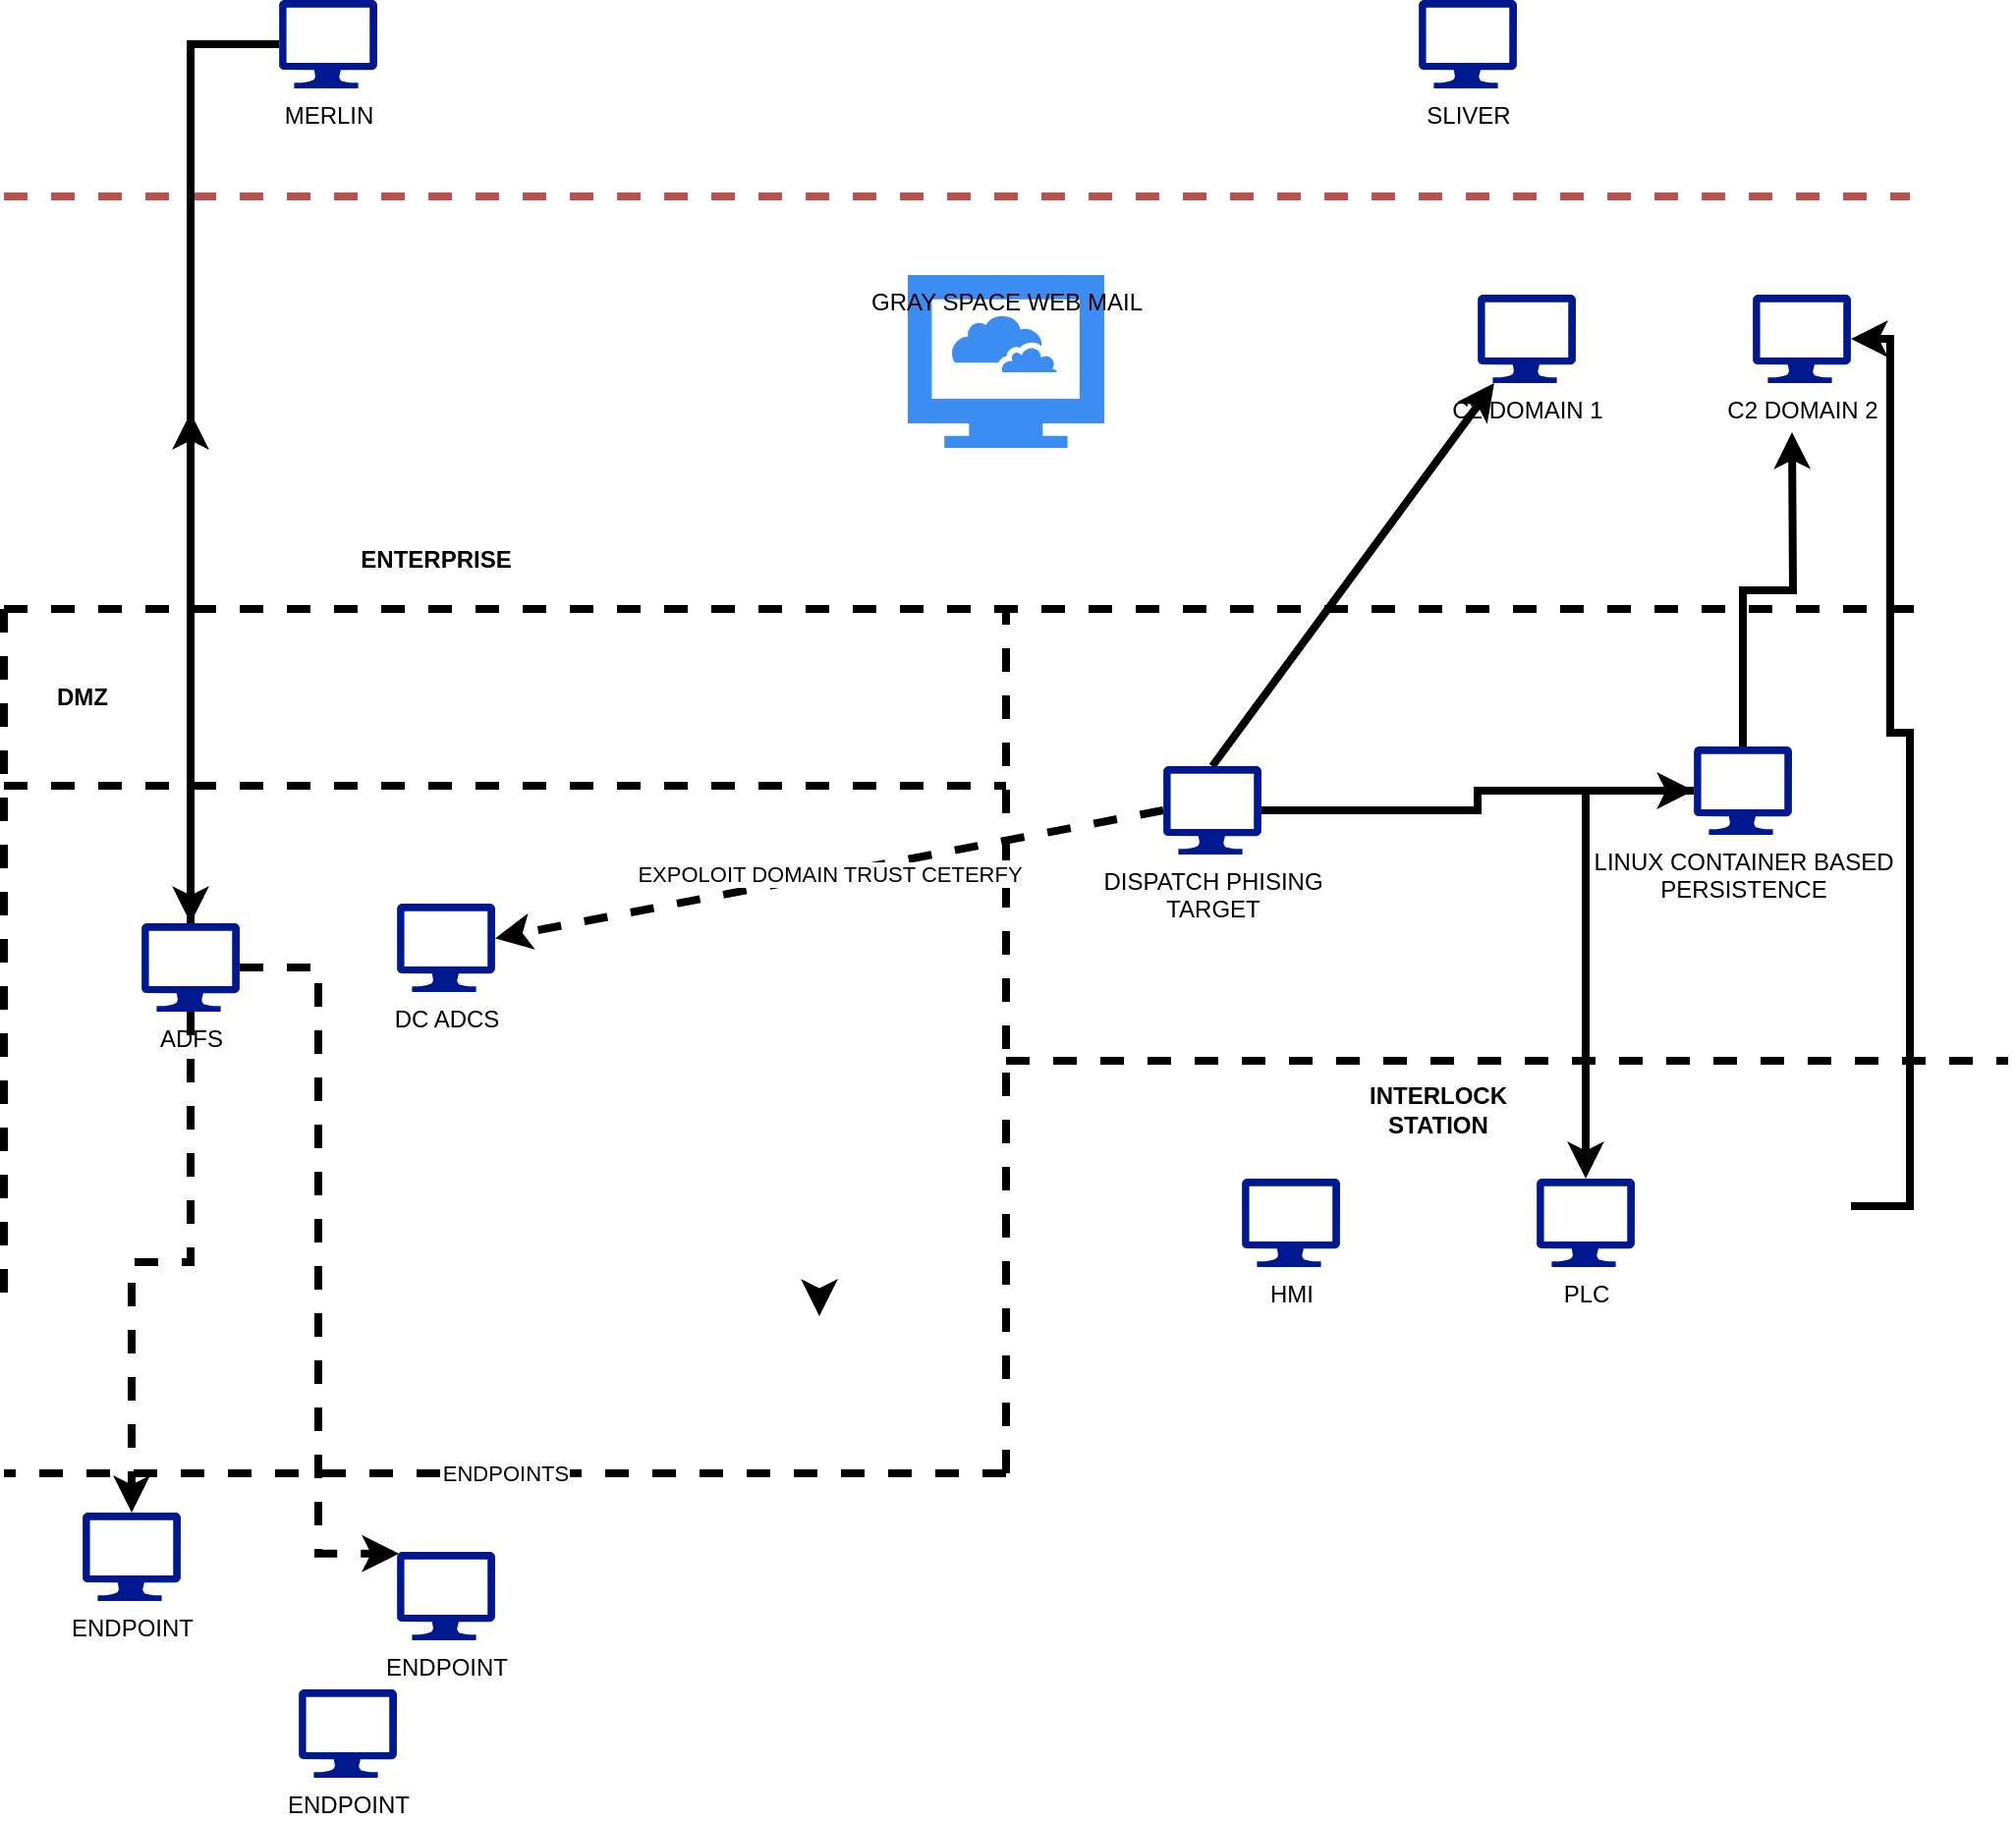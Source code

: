 <mxfile version="20.8.11" type="github">
  <diagram name="Page-1" id="UdlfBJyR1VTSdbhRnwJ-">
    <mxGraphModel dx="1199" dy="704" grid="1" gridSize="10" guides="1" tooltips="1" connect="1" arrows="1" fold="1" page="1" pageScale="1" pageWidth="850" pageHeight="1100" math="0" shadow="0">
      <root>
        <mxCell id="0" />
        <mxCell id="1" parent="0" />
        <mxCell id="szzySkWQcDjhTzOvAHTr-1" value="" style="endArrow=none;dashed=1;html=1;rounded=0;strokeWidth=4;" edge="1" parent="1">
          <mxGeometry width="50" height="50" relative="1" as="geometry">
            <mxPoint x="50" y="330" as="sourcePoint" />
            <mxPoint x="1030" y="330" as="targetPoint" />
          </mxGeometry>
        </mxCell>
        <mxCell id="szzySkWQcDjhTzOvAHTr-2" value="" style="endArrow=none;dashed=1;html=1;rounded=0;strokeWidth=4;" edge="1" parent="1">
          <mxGeometry width="50" height="50" relative="1" as="geometry">
            <mxPoint x="50" y="420" as="sourcePoint" />
            <mxPoint x="560" y="420" as="targetPoint" />
          </mxGeometry>
        </mxCell>
        <mxCell id="szzySkWQcDjhTzOvAHTr-3" value="" style="endArrow=none;dashed=1;html=1;rounded=0;strokeWidth=4;" edge="1" parent="1">
          <mxGeometry width="50" height="50" relative="1" as="geometry">
            <mxPoint x="560" y="770" as="sourcePoint" />
            <mxPoint x="560" y="330" as="targetPoint" />
          </mxGeometry>
        </mxCell>
        <mxCell id="szzySkWQcDjhTzOvAHTr-4" value="" style="endArrow=none;dashed=1;html=1;rounded=0;strokeWidth=4;" edge="1" parent="1">
          <mxGeometry width="50" height="50" relative="1" as="geometry">
            <mxPoint x="50" y="330" as="sourcePoint" />
            <mxPoint x="50" y="680" as="targetPoint" />
          </mxGeometry>
        </mxCell>
        <mxCell id="szzySkWQcDjhTzOvAHTr-6" value="" style="endArrow=none;dashed=1;html=1;rounded=0;strokeWidth=4;" edge="1" parent="1">
          <mxGeometry width="50" height="50" relative="1" as="geometry">
            <mxPoint x="560" y="560" as="sourcePoint" />
            <mxPoint x="1070" y="560" as="targetPoint" />
          </mxGeometry>
        </mxCell>
        <mxCell id="szzySkWQcDjhTzOvAHTr-7" value="&lt;b&gt;INTERLOCK STATION&lt;/b&gt;" style="text;html=1;strokeColor=none;fillColor=none;align=center;verticalAlign=middle;whiteSpace=wrap;rounded=0;" vertex="1" parent="1">
          <mxGeometry x="750" y="570" width="60" height="30" as="geometry" />
        </mxCell>
        <mxCell id="szzySkWQcDjhTzOvAHTr-8" value="&lt;b&gt;ENTERPRISE&lt;/b&gt;" style="text;html=1;strokeColor=none;fillColor=none;align=center;verticalAlign=middle;whiteSpace=wrap;rounded=0;" vertex="1" parent="1">
          <mxGeometry x="240" y="290" width="60" height="30" as="geometry" />
        </mxCell>
        <mxCell id="szzySkWQcDjhTzOvAHTr-9" value="&lt;b&gt;DMZ&lt;/b&gt;" style="text;html=1;strokeColor=none;fillColor=none;align=center;verticalAlign=middle;whiteSpace=wrap;rounded=0;" vertex="1" parent="1">
          <mxGeometry x="60" y="360" width="60" height="30" as="geometry" />
        </mxCell>
        <mxCell id="szzySkWQcDjhTzOvAHTr-10" value="" style="endArrow=none;dashed=1;html=1;rounded=0;strokeWidth=4;fillColor=#f8cecc;strokeColor=#b85450;" edge="1" parent="1">
          <mxGeometry width="50" height="50" relative="1" as="geometry">
            <mxPoint x="50" y="120" as="sourcePoint" />
            <mxPoint x="1020" y="120" as="targetPoint" />
          </mxGeometry>
        </mxCell>
        <mxCell id="szzySkWQcDjhTzOvAHTr-12" value="SLIVER" style="sketch=0;aspect=fixed;pointerEvents=1;shadow=0;dashed=0;html=1;strokeColor=none;labelPosition=center;verticalLabelPosition=bottom;verticalAlign=top;align=center;fillColor=#00188D;shape=mxgraph.azure.computer" vertex="1" parent="1">
          <mxGeometry x="770" y="20" width="50" height="45" as="geometry" />
        </mxCell>
        <mxCell id="szzySkWQcDjhTzOvAHTr-13" value="GRAY SPACE WEB MAIL&lt;br&gt;" style="sketch=0;html=1;aspect=fixed;strokeColor=none;shadow=0;align=center;verticalAlign=top;fillColor=#3B8DF1;shape=mxgraph.gcp2.cloud_computer" vertex="1" parent="1">
          <mxGeometry x="510" y="160" width="100" height="88" as="geometry" />
        </mxCell>
        <mxCell id="szzySkWQcDjhTzOvAHTr-14" value="C2 DOMAIN 1&lt;br&gt;" style="sketch=0;aspect=fixed;pointerEvents=1;shadow=0;dashed=0;html=1;strokeColor=none;labelPosition=center;verticalLabelPosition=bottom;verticalAlign=top;align=center;fillColor=#00188D;shape=mxgraph.azure.computer" vertex="1" parent="1">
          <mxGeometry x="800" y="170" width="50" height="45" as="geometry" />
        </mxCell>
        <mxCell id="szzySkWQcDjhTzOvAHTr-39" style="edgeStyle=orthogonalEdgeStyle;rounded=0;orthogonalLoop=1;jettySize=auto;html=1;entryX=0.5;entryY=0;entryDx=0;entryDy=0;entryPerimeter=0;strokeWidth=4;" edge="1" parent="1" source="szzySkWQcDjhTzOvAHTr-16" target="szzySkWQcDjhTzOvAHTr-22">
          <mxGeometry relative="1" as="geometry" />
        </mxCell>
        <mxCell id="szzySkWQcDjhTzOvAHTr-16" value="MERLIN" style="sketch=0;aspect=fixed;pointerEvents=1;shadow=0;dashed=0;html=1;strokeColor=none;labelPosition=center;verticalLabelPosition=bottom;verticalAlign=top;align=center;fillColor=#00188D;shape=mxgraph.azure.computer" vertex="1" parent="1">
          <mxGeometry x="190" y="20" width="50" height="45" as="geometry" />
        </mxCell>
        <mxCell id="szzySkWQcDjhTzOvAHTr-18" value="DC ADCS" style="sketch=0;aspect=fixed;pointerEvents=1;shadow=0;dashed=0;html=1;strokeColor=none;labelPosition=center;verticalLabelPosition=bottom;verticalAlign=top;align=center;fillColor=#00188D;shape=mxgraph.azure.computer" vertex="1" parent="1">
          <mxGeometry x="250" y="480" width="50" height="45" as="geometry" />
        </mxCell>
        <mxCell id="szzySkWQcDjhTzOvAHTr-21" value="ENDPOINT" style="sketch=0;aspect=fixed;pointerEvents=1;shadow=0;dashed=0;html=1;strokeColor=none;labelPosition=center;verticalLabelPosition=bottom;verticalAlign=top;align=center;fillColor=#00188D;shape=mxgraph.azure.computer" vertex="1" parent="1">
          <mxGeometry x="90" y="790" width="50" height="45" as="geometry" />
        </mxCell>
        <mxCell id="szzySkWQcDjhTzOvAHTr-38" style="edgeStyle=orthogonalEdgeStyle;rounded=0;orthogonalLoop=1;jettySize=auto;html=1;strokeWidth=4;" edge="1" parent="1" source="szzySkWQcDjhTzOvAHTr-22">
          <mxGeometry relative="1" as="geometry">
            <mxPoint x="145" y="230" as="targetPoint" />
          </mxGeometry>
        </mxCell>
        <mxCell id="szzySkWQcDjhTzOvAHTr-40" style="edgeStyle=orthogonalEdgeStyle;rounded=0;orthogonalLoop=1;jettySize=auto;html=1;entryX=0.5;entryY=0;entryDx=0;entryDy=0;entryPerimeter=0;dashed=1;strokeWidth=4;" edge="1" parent="1" source="szzySkWQcDjhTzOvAHTr-22" target="szzySkWQcDjhTzOvAHTr-21">
          <mxGeometry relative="1" as="geometry" />
        </mxCell>
        <mxCell id="szzySkWQcDjhTzOvAHTr-41" style="edgeStyle=orthogonalEdgeStyle;rounded=0;orthogonalLoop=1;jettySize=auto;html=1;entryX=0.02;entryY=0.02;entryDx=0;entryDy=0;entryPerimeter=0;dashed=1;strokeWidth=4;" edge="1" parent="1" source="szzySkWQcDjhTzOvAHTr-22" target="szzySkWQcDjhTzOvAHTr-33">
          <mxGeometry relative="1" as="geometry">
            <Array as="points">
              <mxPoint x="210" y="513" />
              <mxPoint x="210" y="811" />
            </Array>
          </mxGeometry>
        </mxCell>
        <mxCell id="szzySkWQcDjhTzOvAHTr-22" value="ADFS" style="sketch=0;aspect=fixed;pointerEvents=1;shadow=0;dashed=0;html=1;strokeColor=none;labelPosition=center;verticalLabelPosition=bottom;verticalAlign=top;align=center;fillColor=#00188D;shape=mxgraph.azure.computer" vertex="1" parent="1">
          <mxGeometry x="120" y="490" width="50" height="45" as="geometry" />
        </mxCell>
        <mxCell id="szzySkWQcDjhTzOvAHTr-24" value="EXPOLOIT DOMAIN TRUST CETERFY" style="endArrow=classic;html=1;rounded=0;strokeWidth=4;exitX=0;exitY=0.5;exitDx=0;exitDy=0;exitPerimeter=0;dashed=1;" edge="1" parent="1" source="szzySkWQcDjhTzOvAHTr-28" target="szzySkWQcDjhTzOvAHTr-18">
          <mxGeometry width="50" height="50" relative="1" as="geometry">
            <mxPoint x="472.35" y="683.42" as="sourcePoint" />
            <mxPoint x="450" y="660" as="targetPoint" />
          </mxGeometry>
        </mxCell>
        <mxCell id="szzySkWQcDjhTzOvAHTr-25" value="" style="endArrow=classic;html=1;rounded=0;strokeWidth=4;exitX=0.5;exitY=0;exitDx=0;exitDy=0;exitPerimeter=0;" edge="1" parent="1" source="szzySkWQcDjhTzOvAHTr-28" target="szzySkWQcDjhTzOvAHTr-14">
          <mxGeometry width="50" height="50" relative="1" as="geometry">
            <mxPoint x="640" y="390" as="sourcePoint" />
            <mxPoint x="400" y="160" as="targetPoint" />
          </mxGeometry>
        </mxCell>
        <mxCell id="szzySkWQcDjhTzOvAHTr-27" style="edgeStyle=orthogonalEdgeStyle;rounded=0;orthogonalLoop=1;jettySize=auto;html=1;exitX=0.5;exitY=0;exitDx=0;exitDy=0;exitPerimeter=0;entryX=0.5;entryY=0.222;entryDx=0;entryDy=0;entryPerimeter=0;strokeWidth=4;" edge="1" parent="1">
          <mxGeometry relative="1" as="geometry">
            <mxPoint x="465" y="680" as="sourcePoint" />
            <mxPoint x="465" y="689.99" as="targetPoint" />
          </mxGeometry>
        </mxCell>
        <mxCell id="szzySkWQcDjhTzOvAHTr-44" style="edgeStyle=orthogonalEdgeStyle;rounded=0;orthogonalLoop=1;jettySize=auto;html=1;strokeWidth=4;" edge="1" parent="1" source="szzySkWQcDjhTzOvAHTr-28" target="szzySkWQcDjhTzOvAHTr-29">
          <mxGeometry relative="1" as="geometry" />
        </mxCell>
        <mxCell id="szzySkWQcDjhTzOvAHTr-28" value="DISPATCH PHISING&lt;br&gt;TARGET" style="sketch=0;aspect=fixed;pointerEvents=1;shadow=0;dashed=0;html=1;strokeColor=none;labelPosition=center;verticalLabelPosition=bottom;verticalAlign=top;align=center;fillColor=#00188D;shape=mxgraph.azure.computer" vertex="1" parent="1">
          <mxGeometry x="640" y="410" width="50" height="45" as="geometry" />
        </mxCell>
        <mxCell id="szzySkWQcDjhTzOvAHTr-45" style="edgeStyle=orthogonalEdgeStyle;rounded=0;orthogonalLoop=1;jettySize=auto;html=1;strokeWidth=4;" edge="1" parent="1" source="szzySkWQcDjhTzOvAHTr-29">
          <mxGeometry relative="1" as="geometry">
            <mxPoint x="960" y="240" as="targetPoint" />
          </mxGeometry>
        </mxCell>
        <mxCell id="szzySkWQcDjhTzOvAHTr-47" style="edgeStyle=orthogonalEdgeStyle;rounded=0;orthogonalLoop=1;jettySize=auto;html=1;strokeWidth=4;" edge="1" parent="1" source="szzySkWQcDjhTzOvAHTr-29" target="szzySkWQcDjhTzOvAHTr-31">
          <mxGeometry relative="1" as="geometry" />
        </mxCell>
        <mxCell id="szzySkWQcDjhTzOvAHTr-29" value="LINUX CONTAINER BASED&lt;br&gt;PERSISTENCE" style="sketch=0;aspect=fixed;pointerEvents=1;shadow=0;dashed=0;html=1;strokeColor=none;labelPosition=center;verticalLabelPosition=bottom;verticalAlign=top;align=center;fillColor=#00188D;shape=mxgraph.azure.computer" vertex="1" parent="1">
          <mxGeometry x="910" y="400" width="50" height="45" as="geometry" />
        </mxCell>
        <mxCell id="szzySkWQcDjhTzOvAHTr-30" value="HMI" style="sketch=0;aspect=fixed;pointerEvents=1;shadow=0;dashed=0;html=1;strokeColor=none;labelPosition=center;verticalLabelPosition=bottom;verticalAlign=top;align=center;fillColor=#00188D;shape=mxgraph.azure.computer" vertex="1" parent="1">
          <mxGeometry x="680" y="620" width="50" height="45" as="geometry" />
        </mxCell>
        <mxCell id="szzySkWQcDjhTzOvAHTr-31" value="PLC" style="sketch=0;aspect=fixed;pointerEvents=1;shadow=0;dashed=0;html=1;strokeColor=none;labelPosition=center;verticalLabelPosition=bottom;verticalAlign=top;align=center;fillColor=#00188D;shape=mxgraph.azure.computer" vertex="1" parent="1">
          <mxGeometry x="830" y="620" width="50" height="45" as="geometry" />
        </mxCell>
        <mxCell id="szzySkWQcDjhTzOvAHTr-32" value="ENDPOINT" style="sketch=0;aspect=fixed;pointerEvents=1;shadow=0;dashed=0;html=1;strokeColor=none;labelPosition=center;verticalLabelPosition=bottom;verticalAlign=top;align=center;fillColor=#00188D;shape=mxgraph.azure.computer" vertex="1" parent="1">
          <mxGeometry x="200" y="880" width="50" height="45" as="geometry" />
        </mxCell>
        <mxCell id="szzySkWQcDjhTzOvAHTr-33" value="ENDPOINT" style="sketch=0;aspect=fixed;pointerEvents=1;shadow=0;dashed=0;html=1;strokeColor=none;labelPosition=center;verticalLabelPosition=bottom;verticalAlign=top;align=center;fillColor=#00188D;shape=mxgraph.azure.computer" vertex="1" parent="1">
          <mxGeometry x="250" y="810" width="50" height="45" as="geometry" />
        </mxCell>
        <mxCell id="szzySkWQcDjhTzOvAHTr-34" value="ENDPOINTS" style="endArrow=none;dashed=1;html=1;rounded=0;strokeWidth=4;" edge="1" parent="1">
          <mxGeometry width="50" height="50" relative="1" as="geometry">
            <mxPoint x="560" y="770" as="sourcePoint" />
            <mxPoint x="50" y="770" as="targetPoint" />
          </mxGeometry>
        </mxCell>
        <mxCell id="szzySkWQcDjhTzOvAHTr-42" value="" style="shape=image;html=1;verticalAlign=top;verticalLabelPosition=bottom;labelBackgroundColor=#ffffff;imageAspect=0;aspect=fixed;image=https://cdn0.iconfinder.com/data/icons/phosphor-light-vol-1/256/cat-light-128.png" vertex="1" parent="1">
          <mxGeometry x="297" y="790" width="128" height="128" as="geometry" />
        </mxCell>
        <mxCell id="szzySkWQcDjhTzOvAHTr-48" style="edgeStyle=orthogonalEdgeStyle;rounded=0;orthogonalLoop=1;jettySize=auto;html=1;entryX=1;entryY=0.5;entryDx=0;entryDy=0;entryPerimeter=0;strokeWidth=4;" edge="1" parent="1" source="szzySkWQcDjhTzOvAHTr-43" target="szzySkWQcDjhTzOvAHTr-46">
          <mxGeometry relative="1" as="geometry">
            <Array as="points">
              <mxPoint x="1020" y="634" />
              <mxPoint x="1020" y="393" />
              <mxPoint x="1010" y="393" />
              <mxPoint x="1010" y="193" />
            </Array>
          </mxGeometry>
        </mxCell>
        <mxCell id="szzySkWQcDjhTzOvAHTr-43" value="" style="shape=image;html=1;verticalAlign=top;verticalLabelPosition=bottom;labelBackgroundColor=#ffffff;imageAspect=0;aspect=fixed;image=https://cdn1.iconfinder.com/data/icons/nuvola2/128x128/filesystems/pipe.png" vertex="1" parent="1">
          <mxGeometry x="862" y="578.5" width="128" height="128" as="geometry" />
        </mxCell>
        <mxCell id="szzySkWQcDjhTzOvAHTr-46" value="C2 DOMAIN 2" style="sketch=0;aspect=fixed;pointerEvents=1;shadow=0;dashed=0;html=1;strokeColor=none;labelPosition=center;verticalLabelPosition=bottom;verticalAlign=top;align=center;fillColor=#00188D;shape=mxgraph.azure.computer" vertex="1" parent="1">
          <mxGeometry x="940" y="170" width="50" height="45" as="geometry" />
        </mxCell>
      </root>
    </mxGraphModel>
  </diagram>
</mxfile>
